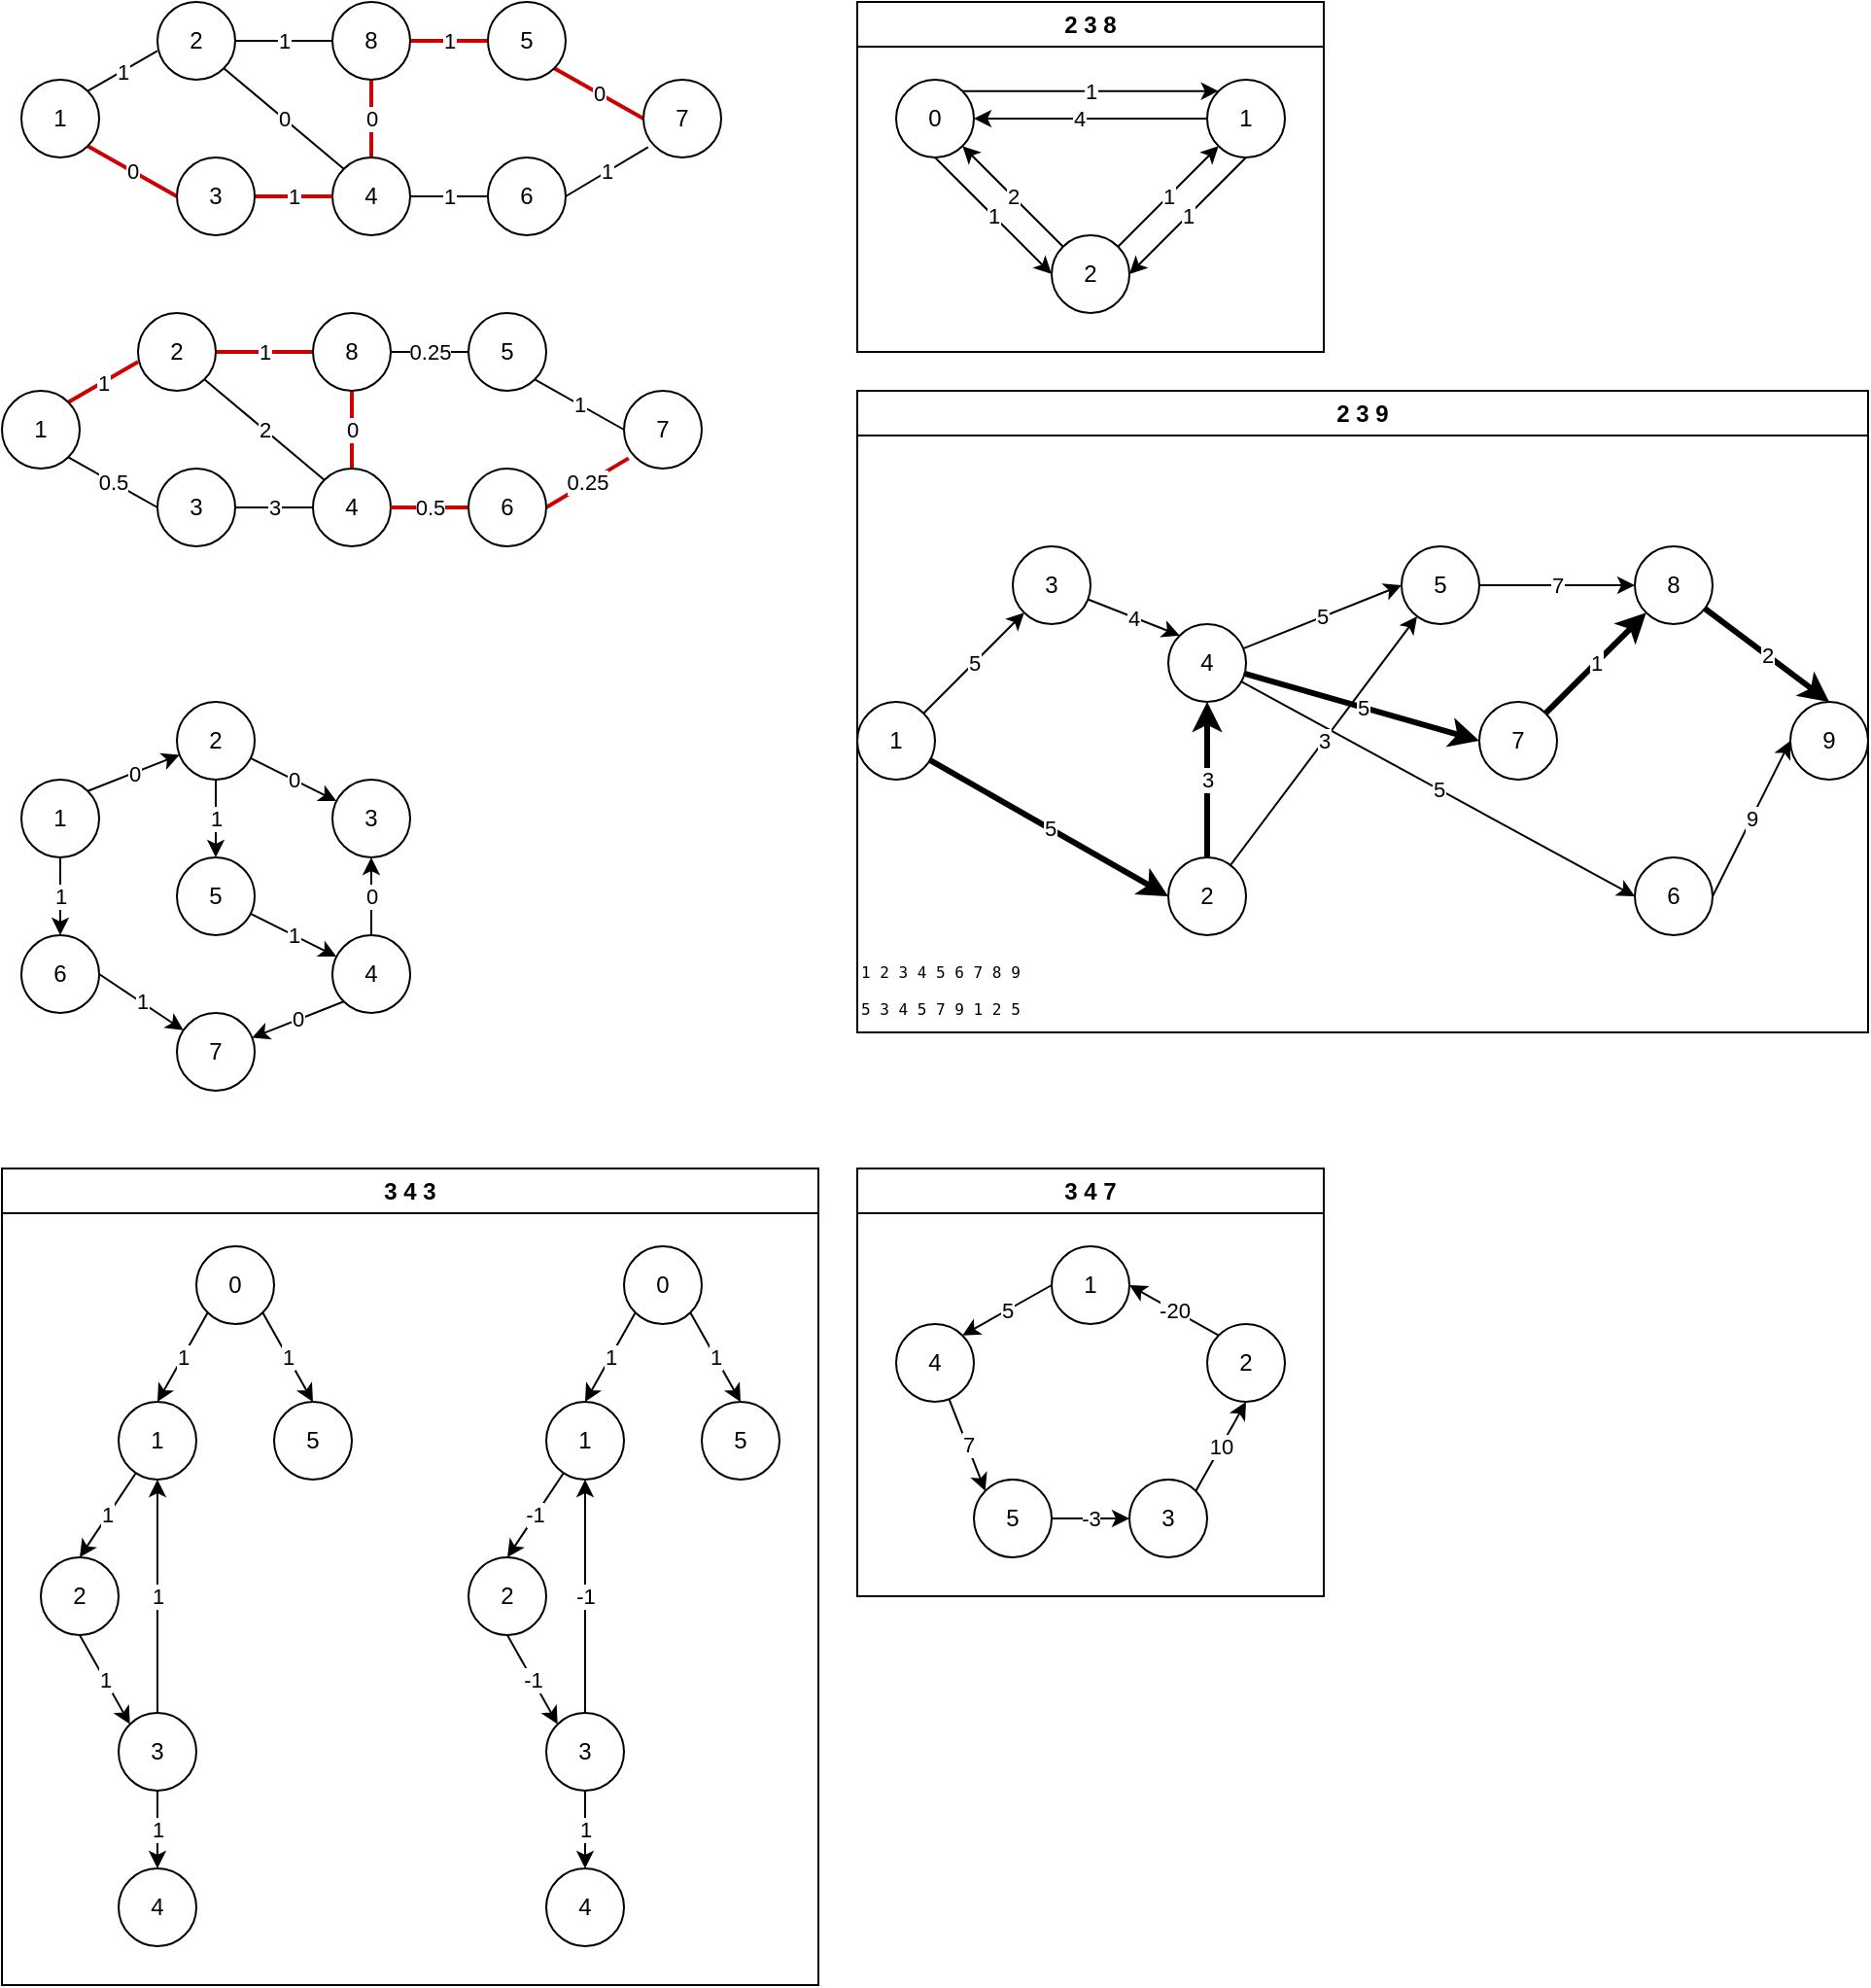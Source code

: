 <mxfile>
    <diagram id="drbIgHTVdVKKLY-fUN3F" name="Page-1">
        <mxGraphModel dx="816" dy="553" grid="1" gridSize="10" guides="1" tooltips="1" connect="1" arrows="1" fold="1" page="1" pageScale="1" pageWidth="850" pageHeight="1100" math="0" shadow="0">
            <root>
                <mxCell id="0"/>
                <mxCell id="1" parent="0"/>
                <mxCell id="90" value="1" style="edgeStyle=none;html=1;exitX=1;exitY=0;exitDx=0;exitDy=0;entryX=0;entryY=0.629;entryDx=0;entryDy=0;entryPerimeter=0;endArrow=none;endFill=0;" parent="1" source="82" target="83" edge="1">
                    <mxGeometry relative="1" as="geometry"/>
                </mxCell>
                <mxCell id="94" value="0" style="edgeStyle=none;html=1;exitX=1;exitY=1;exitDx=0;exitDy=0;entryX=0;entryY=0.5;entryDx=0;entryDy=0;endArrow=none;endFill=0;strokeColor=#CC0000;strokeWidth=2;" parent="1" source="82" target="89" edge="1">
                    <mxGeometry relative="1" as="geometry"/>
                </mxCell>
                <mxCell id="82" value="1" style="ellipse;whiteSpace=wrap;html=1;aspect=fixed;" parent="1" vertex="1">
                    <mxGeometry x="50" y="80" width="40" height="40" as="geometry"/>
                </mxCell>
                <mxCell id="91" value="1" style="edgeStyle=none;html=1;entryX=0;entryY=0.5;entryDx=0;entryDy=0;endArrow=none;endFill=0;" parent="1" source="83" target="84" edge="1">
                    <mxGeometry relative="1" as="geometry"/>
                </mxCell>
                <mxCell id="98" value="0" style="edgeStyle=none;html=1;exitX=1;exitY=1;exitDx=0;exitDy=0;entryX=0;entryY=0;entryDx=0;entryDy=0;endArrow=none;endFill=0;" parent="1" source="83" target="85" edge="1">
                    <mxGeometry relative="1" as="geometry"/>
                </mxCell>
                <mxCell id="83" value="2" style="ellipse;whiteSpace=wrap;html=1;aspect=fixed;" parent="1" vertex="1">
                    <mxGeometry x="120" y="40" width="40" height="40" as="geometry"/>
                </mxCell>
                <mxCell id="92" value="1" style="edgeStyle=none;html=1;entryX=0;entryY=0.5;entryDx=0;entryDy=0;endArrow=none;endFill=0;strokeColor=#CC0000;strokeWidth=2;" parent="1" source="84" target="86" edge="1">
                    <mxGeometry relative="1" as="geometry"/>
                </mxCell>
                <mxCell id="99" value="0" style="edgeStyle=none;html=1;exitX=0.5;exitY=1;exitDx=0;exitDy=0;entryX=0.5;entryY=0;entryDx=0;entryDy=0;endArrow=none;endFill=0;strokeColor=#CC0000;strokeWidth=2;" parent="1" source="84" target="85" edge="1">
                    <mxGeometry relative="1" as="geometry">
                        <Array as="points">
                            <mxPoint x="230" y="100"/>
                        </Array>
                        <mxPoint as="offset"/>
                    </mxGeometry>
                </mxCell>
                <mxCell id="84" value="8" style="ellipse;whiteSpace=wrap;html=1;aspect=fixed;" parent="1" vertex="1">
                    <mxGeometry x="210" y="40" width="40" height="40" as="geometry"/>
                </mxCell>
                <mxCell id="96" value="1" style="edgeStyle=none;html=1;exitX=1;exitY=0.5;exitDx=0;exitDy=0;entryX=0;entryY=0.5;entryDx=0;entryDy=0;endArrow=none;endFill=0;" parent="1" source="85" target="87" edge="1">
                    <mxGeometry relative="1" as="geometry"/>
                </mxCell>
                <mxCell id="85" value="4" style="ellipse;whiteSpace=wrap;html=1;aspect=fixed;" parent="1" vertex="1">
                    <mxGeometry x="210" y="120" width="40" height="40" as="geometry"/>
                </mxCell>
                <mxCell id="93" value="0" style="edgeStyle=none;html=1;exitX=1;exitY=1;exitDx=0;exitDy=0;entryX=0;entryY=0.5;entryDx=0;entryDy=0;endArrow=none;endFill=0;strokeColor=#CC0000;strokeWidth=2;" parent="1" source="86" target="88" edge="1">
                    <mxGeometry relative="1" as="geometry"/>
                </mxCell>
                <mxCell id="86" value="5" style="ellipse;whiteSpace=wrap;html=1;aspect=fixed;" parent="1" vertex="1">
                    <mxGeometry x="290" y="40" width="40" height="40" as="geometry"/>
                </mxCell>
                <mxCell id="97" value="1" style="edgeStyle=none;html=1;exitX=1;exitY=0.5;exitDx=0;exitDy=0;entryX=0.06;entryY=0.867;entryDx=0;entryDy=0;entryPerimeter=0;endArrow=none;endFill=0;" parent="1" source="87" target="88" edge="1">
                    <mxGeometry relative="1" as="geometry"/>
                </mxCell>
                <mxCell id="87" value="6" style="ellipse;whiteSpace=wrap;html=1;aspect=fixed;" parent="1" vertex="1">
                    <mxGeometry x="290" y="120" width="40" height="40" as="geometry"/>
                </mxCell>
                <mxCell id="88" value="7" style="ellipse;whiteSpace=wrap;html=1;aspect=fixed;" parent="1" vertex="1">
                    <mxGeometry x="370" y="80" width="40" height="40" as="geometry"/>
                </mxCell>
                <mxCell id="95" value="1" style="edgeStyle=none;html=1;exitX=1;exitY=0.5;exitDx=0;exitDy=0;entryX=0;entryY=0.5;entryDx=0;entryDy=0;endArrow=none;endFill=0;strokeColor=#CC0000;strokeWidth=2;" parent="1" source="89" target="85" edge="1">
                    <mxGeometry relative="1" as="geometry"/>
                </mxCell>
                <mxCell id="89" value="3" style="ellipse;whiteSpace=wrap;html=1;aspect=fixed;" parent="1" vertex="1">
                    <mxGeometry x="130" y="120" width="40" height="40" as="geometry"/>
                </mxCell>
                <mxCell id="102" value="1" style="edgeStyle=none;html=1;exitX=1;exitY=0;exitDx=0;exitDy=0;entryX=0;entryY=0.629;entryDx=0;entryDy=0;entryPerimeter=0;endArrow=none;endFill=0;strokeWidth=2;strokeColor=#CC0000;" parent="1" source="104" target="107" edge="1">
                    <mxGeometry relative="1" as="geometry"/>
                </mxCell>
                <mxCell id="103" value="0.5" style="edgeStyle=none;html=1;exitX=1;exitY=1;exitDx=0;exitDy=0;entryX=0;entryY=0.5;entryDx=0;entryDy=0;endArrow=none;endFill=0;" parent="1" source="104" target="119" edge="1">
                    <mxGeometry relative="1" as="geometry"/>
                </mxCell>
                <mxCell id="104" value="1" style="ellipse;whiteSpace=wrap;html=1;aspect=fixed;" parent="1" vertex="1">
                    <mxGeometry x="40" y="240" width="40" height="40" as="geometry"/>
                </mxCell>
                <mxCell id="105" value="1" style="edgeStyle=none;html=1;entryX=0;entryY=0.5;entryDx=0;entryDy=0;endArrow=none;endFill=0;strokeWidth=2;strokeColor=#CC0000;" parent="1" source="107" target="110" edge="1">
                    <mxGeometry relative="1" as="geometry"/>
                </mxCell>
                <mxCell id="106" value="2" style="edgeStyle=none;html=1;exitX=1;exitY=1;exitDx=0;exitDy=0;entryX=0;entryY=0;entryDx=0;entryDy=0;endArrow=none;endFill=0;strokeWidth=1;strokeColor=#000000;" parent="1" source="107" target="112" edge="1">
                    <mxGeometry relative="1" as="geometry"/>
                </mxCell>
                <mxCell id="107" value="2" style="ellipse;whiteSpace=wrap;html=1;aspect=fixed;" parent="1" vertex="1">
                    <mxGeometry x="110" y="200" width="40" height="40" as="geometry"/>
                </mxCell>
                <mxCell id="108" value="0.25" style="edgeStyle=none;html=1;entryX=0;entryY=0.5;entryDx=0;entryDy=0;endArrow=none;endFill=0;" parent="1" source="110" target="114" edge="1">
                    <mxGeometry relative="1" as="geometry"/>
                </mxCell>
                <mxCell id="109" value="0" style="edgeStyle=none;html=1;exitX=0.5;exitY=1;exitDx=0;exitDy=0;entryX=0.5;entryY=0;entryDx=0;entryDy=0;endArrow=none;endFill=0;strokeWidth=2;strokeColor=#CC0000;" parent="1" source="110" target="112" edge="1">
                    <mxGeometry relative="1" as="geometry">
                        <Array as="points">
                            <mxPoint x="220" y="260"/>
                        </Array>
                    </mxGeometry>
                </mxCell>
                <mxCell id="110" value="8" style="ellipse;whiteSpace=wrap;html=1;aspect=fixed;" parent="1" vertex="1">
                    <mxGeometry x="200" y="200" width="40" height="40" as="geometry"/>
                </mxCell>
                <mxCell id="111" value="1" style="edgeStyle=none;html=1;exitX=1;exitY=0.5;exitDx=0;exitDy=0;entryX=0;entryY=0.5;entryDx=0;entryDy=0;endArrow=none;endFill=0;" parent="1" source="112" target="116" edge="1">
                    <mxGeometry relative="1" as="geometry"/>
                </mxCell>
                <mxCell id="112" value="4" style="ellipse;whiteSpace=wrap;html=1;aspect=fixed;" parent="1" vertex="1">
                    <mxGeometry x="200" y="280" width="40" height="40" as="geometry"/>
                </mxCell>
                <mxCell id="113" value="1" style="edgeStyle=none;html=1;exitX=1;exitY=1;exitDx=0;exitDy=0;entryX=0;entryY=0.5;entryDx=0;entryDy=0;endArrow=none;endFill=0;" parent="1" source="114" target="117" edge="1">
                    <mxGeometry relative="1" as="geometry"/>
                </mxCell>
                <mxCell id="114" value="5" style="ellipse;whiteSpace=wrap;html=1;aspect=fixed;" parent="1" vertex="1">
                    <mxGeometry x="280" y="200" width="40" height="40" as="geometry"/>
                </mxCell>
                <mxCell id="115" value="0.25" style="edgeStyle=none;html=1;exitX=1;exitY=0.5;exitDx=0;exitDy=0;entryX=0.06;entryY=0.867;entryDx=0;entryDy=0;entryPerimeter=0;endArrow=none;endFill=0;strokeWidth=2;strokeColor=#CC0000;" parent="1" source="116" target="117" edge="1">
                    <mxGeometry relative="1" as="geometry"/>
                </mxCell>
                <mxCell id="120" value="0.5" style="edgeStyle=none;html=1;endArrow=none;endFill=0;strokeColor=#CC0000;strokeWidth=2;" parent="1" source="116" target="112" edge="1">
                    <mxGeometry relative="1" as="geometry"/>
                </mxCell>
                <mxCell id="116" value="6" style="ellipse;whiteSpace=wrap;html=1;aspect=fixed;" parent="1" vertex="1">
                    <mxGeometry x="280" y="280" width="40" height="40" as="geometry"/>
                </mxCell>
                <mxCell id="117" value="7" style="ellipse;whiteSpace=wrap;html=1;aspect=fixed;" parent="1" vertex="1">
                    <mxGeometry x="360" y="240" width="40" height="40" as="geometry"/>
                </mxCell>
                <mxCell id="118" value="3" style="edgeStyle=none;html=1;exitX=1;exitY=0.5;exitDx=0;exitDy=0;entryX=0;entryY=0.5;entryDx=0;entryDy=0;endArrow=none;endFill=0;" parent="1" source="119" target="112" edge="1">
                    <mxGeometry relative="1" as="geometry"/>
                </mxCell>
                <mxCell id="119" value="3" style="ellipse;whiteSpace=wrap;html=1;aspect=fixed;" parent="1" vertex="1">
                    <mxGeometry x="120" y="280" width="40" height="40" as="geometry"/>
                </mxCell>
                <mxCell id="128" value="0" style="edgeStyle=none;html=1;exitX=1;exitY=0;exitDx=0;exitDy=0;" parent="1" source="121" target="123" edge="1">
                    <mxGeometry relative="1" as="geometry"/>
                </mxCell>
                <mxCell id="134" value="1" style="edgeStyle=none;html=1;exitX=0.5;exitY=1;exitDx=0;exitDy=0;" parent="1" source="121" target="125" edge="1">
                    <mxGeometry relative="1" as="geometry"/>
                </mxCell>
                <mxCell id="121" value="1" style="ellipse;whiteSpace=wrap;html=1;aspect=fixed;" parent="1" vertex="1">
                    <mxGeometry x="50" y="440" width="40" height="40" as="geometry"/>
                </mxCell>
                <mxCell id="132" value="0" style="edgeStyle=none;html=1;exitX=0.5;exitY=0;exitDx=0;exitDy=0;entryX=0.5;entryY=1;entryDx=0;entryDy=0;" parent="1" source="122" target="127" edge="1">
                    <mxGeometry relative="1" as="geometry"/>
                </mxCell>
                <mxCell id="133" value="0" style="edgeStyle=none;html=1;exitX=0;exitY=1;exitDx=0;exitDy=0;" parent="1" source="122" target="126" edge="1">
                    <mxGeometry relative="1" as="geometry">
                        <Array as="points"/>
                    </mxGeometry>
                </mxCell>
                <mxCell id="122" value="4" style="ellipse;whiteSpace=wrap;html=1;aspect=fixed;" parent="1" vertex="1">
                    <mxGeometry x="210" y="520" width="40" height="40" as="geometry"/>
                </mxCell>
                <mxCell id="129" value="1" style="edgeStyle=none;html=1;" parent="1" source="123" target="124" edge="1">
                    <mxGeometry relative="1" as="geometry"/>
                </mxCell>
                <mxCell id="130" value="0" style="edgeStyle=none;html=1;" parent="1" source="123" target="127" edge="1">
                    <mxGeometry relative="1" as="geometry"/>
                </mxCell>
                <mxCell id="123" value="2" style="ellipse;whiteSpace=wrap;html=1;aspect=fixed;" parent="1" vertex="1">
                    <mxGeometry x="130" y="400" width="40" height="40" as="geometry"/>
                </mxCell>
                <mxCell id="131" value="1" style="edgeStyle=none;html=1;" parent="1" source="124" target="122" edge="1">
                    <mxGeometry relative="1" as="geometry"/>
                </mxCell>
                <mxCell id="124" value="5" style="ellipse;whiteSpace=wrap;html=1;aspect=fixed;" parent="1" vertex="1">
                    <mxGeometry x="130" y="480" width="40" height="40" as="geometry"/>
                </mxCell>
                <mxCell id="135" value="1" style="edgeStyle=none;html=1;exitX=1;exitY=0.5;exitDx=0;exitDy=0;" parent="1" source="125" target="126" edge="1">
                    <mxGeometry relative="1" as="geometry"/>
                </mxCell>
                <mxCell id="125" value="6" style="ellipse;whiteSpace=wrap;html=1;aspect=fixed;" parent="1" vertex="1">
                    <mxGeometry x="50" y="520" width="40" height="40" as="geometry"/>
                </mxCell>
                <mxCell id="126" value="7" style="ellipse;whiteSpace=wrap;html=1;aspect=fixed;" parent="1" vertex="1">
                    <mxGeometry x="130" y="560" width="40" height="40" as="geometry"/>
                </mxCell>
                <mxCell id="127" value="3" style="ellipse;whiteSpace=wrap;html=1;aspect=fixed;" parent="1" vertex="1">
                    <mxGeometry x="210" y="440" width="40" height="40" as="geometry"/>
                </mxCell>
                <mxCell id="136" value="2 3 8" style="swimlane;whiteSpace=wrap;html=1;" parent="1" vertex="1">
                    <mxGeometry x="480" y="40" width="240" height="180" as="geometry"/>
                </mxCell>
                <mxCell id="144" value="1" style="edgeStyle=none;html=1;exitX=1;exitY=0;exitDx=0;exitDy=0;entryX=0;entryY=0;entryDx=0;entryDy=0;" parent="136" source="137" target="143" edge="1">
                    <mxGeometry relative="1" as="geometry"/>
                </mxCell>
                <mxCell id="145" value="1" style="edgeStyle=none;html=1;exitX=0.5;exitY=1;exitDx=0;exitDy=0;entryX=0;entryY=0.5;entryDx=0;entryDy=0;" parent="136" source="137" target="142" edge="1">
                    <mxGeometry relative="1" as="geometry"/>
                </mxCell>
                <mxCell id="137" value="0" style="ellipse;whiteSpace=wrap;html=1;aspect=fixed;" parent="136" vertex="1">
                    <mxGeometry x="20" y="40" width="40" height="40" as="geometry"/>
                </mxCell>
                <mxCell id="146" style="edgeStyle=none;html=1;entryX=1;entryY=0.5;entryDx=0;entryDy=0;" parent="136" source="143" target="137" edge="1">
                    <mxGeometry relative="1" as="geometry"/>
                </mxCell>
                <mxCell id="147" value="4" style="edgeLabel;html=1;align=center;verticalAlign=middle;resizable=0;points=[];" parent="146" vertex="1" connectable="0">
                    <mxGeometry x="0.106" relative="1" as="geometry">
                        <mxPoint as="offset"/>
                    </mxGeometry>
                </mxCell>
                <mxCell id="148" value="1" style="edgeStyle=none;html=1;exitX=0.5;exitY=1;exitDx=0;exitDy=0;entryX=1;entryY=0.5;entryDx=0;entryDy=0;" parent="136" source="143" target="142" edge="1">
                    <mxGeometry relative="1" as="geometry"/>
                </mxCell>
                <mxCell id="143" value="1" style="ellipse;whiteSpace=wrap;html=1;aspect=fixed;" parent="136" vertex="1">
                    <mxGeometry x="180" y="40" width="40" height="40" as="geometry"/>
                </mxCell>
                <mxCell id="149" value="2" style="edgeStyle=none;html=1;exitX=0;exitY=0;exitDx=0;exitDy=0;entryX=1;entryY=1;entryDx=0;entryDy=0;" parent="136" source="142" target="137" edge="1">
                    <mxGeometry relative="1" as="geometry"/>
                </mxCell>
                <mxCell id="150" value="1" style="edgeStyle=none;html=1;exitX=1;exitY=0;exitDx=0;exitDy=0;" parent="136" source="142" target="143" edge="1">
                    <mxGeometry relative="1" as="geometry"/>
                </mxCell>
                <mxCell id="142" value="2" style="ellipse;whiteSpace=wrap;html=1;aspect=fixed;" parent="136" vertex="1">
                    <mxGeometry x="100" y="120" width="40" height="40" as="geometry"/>
                </mxCell>
                <mxCell id="151" value="2 3 9" style="swimlane;whiteSpace=wrap;html=1;" parent="1" vertex="1">
                    <mxGeometry x="480" y="240" width="520" height="330" as="geometry"/>
                </mxCell>
                <mxCell id="176" value="5" style="edgeStyle=none;html=1;" parent="151" source="162" target="168" edge="1">
                    <mxGeometry relative="1" as="geometry"/>
                </mxCell>
                <mxCell id="177" value="5" style="edgeStyle=none;html=1;entryX=0;entryY=0.5;entryDx=0;entryDy=0;strokeWidth=3;" parent="151" source="162" target="167" edge="1">
                    <mxGeometry relative="1" as="geometry"/>
                </mxCell>
                <mxCell id="162" value="1" style="ellipse;whiteSpace=wrap;html=1;aspect=fixed;" parent="151" vertex="1">
                    <mxGeometry y="160" width="40" height="40" as="geometry"/>
                </mxCell>
                <mxCell id="187" value="2" style="edgeStyle=none;html=1;entryX=0.5;entryY=0;entryDx=0;entryDy=0;strokeWidth=3;" parent="151" source="174" target="175" edge="1">
                    <mxGeometry relative="1" as="geometry"/>
                </mxCell>
                <mxCell id="174" value="8" style="ellipse;whiteSpace=wrap;html=1;aspect=fixed;" parent="151" vertex="1">
                    <mxGeometry x="400" y="80" width="40" height="40" as="geometry"/>
                </mxCell>
                <mxCell id="185" value="1" style="edgeStyle=none;html=1;entryX=0;entryY=1;entryDx=0;entryDy=0;strokeWidth=3;" parent="151" source="173" target="174" edge="1">
                    <mxGeometry relative="1" as="geometry"/>
                </mxCell>
                <mxCell id="173" value="7" style="ellipse;whiteSpace=wrap;html=1;aspect=fixed;" parent="151" vertex="1">
                    <mxGeometry x="320" y="160" width="40" height="40" as="geometry"/>
                </mxCell>
                <mxCell id="183" value="9" style="edgeStyle=none;html=1;entryX=0;entryY=0.5;entryDx=0;entryDy=0;exitX=1;exitY=0.5;exitDx=0;exitDy=0;" parent="151" source="172" target="175" edge="1">
                    <mxGeometry relative="1" as="geometry"/>
                </mxCell>
                <mxCell id="172" value="6" style="ellipse;whiteSpace=wrap;html=1;aspect=fixed;" parent="151" vertex="1">
                    <mxGeometry x="400" y="240" width="40" height="40" as="geometry"/>
                </mxCell>
                <mxCell id="186" value="7" style="edgeStyle=none;html=1;entryX=0;entryY=0.5;entryDx=0;entryDy=0;" parent="151" source="171" target="174" edge="1">
                    <mxGeometry relative="1" as="geometry"/>
                </mxCell>
                <mxCell id="171" value="5" style="ellipse;whiteSpace=wrap;html=1;aspect=fixed;" parent="151" vertex="1">
                    <mxGeometry x="280" y="80" width="40" height="40" as="geometry"/>
                </mxCell>
                <mxCell id="181" value="5" style="edgeStyle=none;html=1;entryX=0;entryY=0.5;entryDx=0;entryDy=0;" parent="151" source="169" target="171" edge="1">
                    <mxGeometry relative="1" as="geometry">
                        <mxPoint x="210" y="70" as="targetPoint"/>
                    </mxGeometry>
                </mxCell>
                <mxCell id="182" value="5" style="edgeStyle=none;html=1;entryX=0;entryY=0.5;entryDx=0;entryDy=0;" parent="151" source="169" target="172" edge="1">
                    <mxGeometry relative="1" as="geometry"/>
                </mxCell>
                <mxCell id="184" value="5" style="edgeStyle=none;html=1;entryX=0;entryY=0.5;entryDx=0;entryDy=0;strokeWidth=3;" parent="151" source="169" target="173" edge="1">
                    <mxGeometry relative="1" as="geometry"/>
                </mxCell>
                <mxCell id="169" value="4" style="ellipse;whiteSpace=wrap;html=1;aspect=fixed;" parent="151" vertex="1">
                    <mxGeometry x="160" y="120" width="40" height="40" as="geometry"/>
                </mxCell>
                <mxCell id="179" value="4" style="edgeStyle=none;html=1;entryX=0;entryY=0;entryDx=0;entryDy=0;" parent="151" source="168" target="169" edge="1">
                    <mxGeometry relative="1" as="geometry">
                        <mxPoint x="100" y="120" as="targetPoint"/>
                    </mxGeometry>
                </mxCell>
                <mxCell id="168" value="3" style="ellipse;whiteSpace=wrap;html=1;aspect=fixed;" parent="151" vertex="1">
                    <mxGeometry x="80" y="80" width="40" height="40" as="geometry"/>
                </mxCell>
                <mxCell id="178" value="3" style="edgeStyle=none;html=1;entryX=0.5;entryY=1;entryDx=0;entryDy=0;strokeWidth=3;" parent="151" source="167" target="169" edge="1">
                    <mxGeometry relative="1" as="geometry"/>
                </mxCell>
                <mxCell id="180" value="3" style="edgeStyle=none;html=1;" parent="151" source="167" target="171" edge="1">
                    <mxGeometry relative="1" as="geometry"/>
                </mxCell>
                <mxCell id="167" value="2" style="ellipse;whiteSpace=wrap;html=1;aspect=fixed;" parent="151" vertex="1">
                    <mxGeometry x="160" y="240" width="40" height="40" as="geometry"/>
                </mxCell>
                <mxCell id="175" value="9" style="ellipse;whiteSpace=wrap;html=1;aspect=fixed;" parent="151" vertex="1">
                    <mxGeometry x="480" y="160" width="40" height="40" as="geometry"/>
                </mxCell>
                <mxCell id="188" value="&lt;div style=&quot;background-color: rgb(255, 255, 255); font-family: &amp;quot;Droid Sans Mono&amp;quot;, &amp;quot;monospace&amp;quot;, monospace; font-size: 8px; line-height: 19px;&quot;&gt;&lt;span style=&quot;font-size: 8px;&quot;&gt;1 2 3 4 5 6 7 8 9&lt;/span&gt;&lt;/div&gt;&lt;div style=&quot;background-color: rgb(255, 255, 255); font-family: &amp;quot;Droid Sans Mono&amp;quot;, &amp;quot;monospace&amp;quot;, monospace; font-size: 8px; line-height: 19px;&quot;&gt;&lt;span style=&quot;font-size: 8px;&quot;&gt;5 3 4 5 7 9 1 2 5&lt;/span&gt;&lt;/div&gt;" style="text;html=1;align=left;verticalAlign=bottom;resizable=0;points=[];autosize=1;strokeColor=none;fillColor=none;fontSize=8;fontColor=#000000;" parent="151" vertex="1">
                    <mxGeometry y="280" width="110" height="50" as="geometry"/>
                </mxCell>
                <mxCell id="189" value="3 4 3" style="swimlane;whiteSpace=wrap;html=1;startSize=23;" parent="1" vertex="1">
                    <mxGeometry x="40" y="640" width="420" height="420" as="geometry"/>
                </mxCell>
                <mxCell id="197" value="1" style="edgeStyle=none;html=1;entryX=0.5;entryY=0;entryDx=0;entryDy=0;" parent="189" source="190" target="193" edge="1">
                    <mxGeometry relative="1" as="geometry"/>
                </mxCell>
                <mxCell id="190" value="1" style="ellipse;whiteSpace=wrap;html=1;aspect=fixed;" parent="189" vertex="1">
                    <mxGeometry x="60" y="120" width="40" height="40" as="geometry"/>
                </mxCell>
                <mxCell id="200" value="1" style="edgeStyle=none;html=1;entryX=0.5;entryY=1;entryDx=0;entryDy=0;" parent="189" source="195" target="190" edge="1">
                    <mxGeometry relative="1" as="geometry"/>
                </mxCell>
                <mxCell id="201" value="1" style="edgeStyle=none;html=1;exitX=0.5;exitY=1;exitDx=0;exitDy=0;entryX=0.5;entryY=0;entryDx=0;entryDy=0;" parent="189" source="195" target="191" edge="1">
                    <mxGeometry relative="1" as="geometry"/>
                </mxCell>
                <mxCell id="195" value="3" style="ellipse;whiteSpace=wrap;html=1;aspect=fixed;" parent="189" vertex="1">
                    <mxGeometry x="60" y="280" width="40" height="40" as="geometry"/>
                </mxCell>
                <mxCell id="196" value="1" style="edgeStyle=none;html=1;exitX=0;exitY=1;exitDx=0;exitDy=0;entryX=0.5;entryY=0;entryDx=0;entryDy=0;" parent="189" source="194" target="190" edge="1">
                    <mxGeometry relative="1" as="geometry"/>
                </mxCell>
                <mxCell id="198" value="1" style="edgeStyle=none;html=1;exitX=1;exitY=1;exitDx=0;exitDy=0;entryX=0.5;entryY=0;entryDx=0;entryDy=0;" parent="189" source="194" target="192" edge="1">
                    <mxGeometry relative="1" as="geometry"/>
                </mxCell>
                <mxCell id="194" value="0" style="ellipse;whiteSpace=wrap;html=1;aspect=fixed;" parent="189" vertex="1">
                    <mxGeometry x="100" y="40" width="40" height="40" as="geometry"/>
                </mxCell>
                <mxCell id="199" value="1" style="edgeStyle=none;html=1;exitX=0.5;exitY=1;exitDx=0;exitDy=0;entryX=0;entryY=0;entryDx=0;entryDy=0;" parent="189" source="193" target="195" edge="1">
                    <mxGeometry relative="1" as="geometry"/>
                </mxCell>
                <mxCell id="193" value="2" style="ellipse;whiteSpace=wrap;html=1;aspect=fixed;" parent="189" vertex="1">
                    <mxGeometry x="20" y="200" width="40" height="40" as="geometry"/>
                </mxCell>
                <mxCell id="192" value="5" style="ellipse;whiteSpace=wrap;html=1;aspect=fixed;" parent="189" vertex="1">
                    <mxGeometry x="140" y="120" width="40" height="40" as="geometry"/>
                </mxCell>
                <mxCell id="191" value="4" style="ellipse;whiteSpace=wrap;html=1;aspect=fixed;" parent="189" vertex="1">
                    <mxGeometry x="60" y="360" width="40" height="40" as="geometry"/>
                </mxCell>
                <mxCell id="203" value="1" style="ellipse;whiteSpace=wrap;html=1;aspect=fixed;" parent="189" vertex="1">
                    <mxGeometry x="280" y="120" width="40" height="40" as="geometry"/>
                </mxCell>
                <mxCell id="204" value="-1" style="edgeStyle=none;html=1;entryX=0.5;entryY=1;entryDx=0;entryDy=0;" parent="189" source="206" target="203" edge="1">
                    <mxGeometry relative="1" as="geometry"/>
                </mxCell>
                <mxCell id="206" value="3" style="ellipse;whiteSpace=wrap;html=1;aspect=fixed;" parent="189" vertex="1">
                    <mxGeometry x="280" y="280" width="40" height="40" as="geometry"/>
                </mxCell>
                <mxCell id="207" value="1" style="edgeStyle=none;html=1;exitX=0;exitY=1;exitDx=0;exitDy=0;entryX=0.5;entryY=0;entryDx=0;entryDy=0;" parent="189" source="209" target="203" edge="1">
                    <mxGeometry relative="1" as="geometry"/>
                </mxCell>
                <mxCell id="209" value="0" style="ellipse;whiteSpace=wrap;html=1;aspect=fixed;" parent="189" vertex="1">
                    <mxGeometry x="320" y="40" width="40" height="40" as="geometry"/>
                </mxCell>
                <mxCell id="210" value="-1" style="edgeStyle=none;html=1;exitX=0.5;exitY=1;exitDx=0;exitDy=0;entryX=0;entryY=0;entryDx=0;entryDy=0;" parent="189" source="211" target="206" edge="1">
                    <mxGeometry relative="1" as="geometry"/>
                </mxCell>
                <mxCell id="211" value="2" style="ellipse;whiteSpace=wrap;html=1;aspect=fixed;" parent="189" vertex="1">
                    <mxGeometry x="240" y="200" width="40" height="40" as="geometry"/>
                </mxCell>
                <mxCell id="202" value="-1" style="edgeStyle=none;html=1;entryX=0.5;entryY=0;entryDx=0;entryDy=0;" parent="189" source="203" target="211" edge="1">
                    <mxGeometry relative="1" as="geometry"/>
                </mxCell>
                <mxCell id="212" value="5" style="ellipse;whiteSpace=wrap;html=1;aspect=fixed;" parent="189" vertex="1">
                    <mxGeometry x="360" y="120" width="40" height="40" as="geometry"/>
                </mxCell>
                <mxCell id="208" value="1" style="edgeStyle=none;html=1;exitX=1;exitY=1;exitDx=0;exitDy=0;entryX=0.5;entryY=0;entryDx=0;entryDy=0;" parent="189" source="209" target="212" edge="1">
                    <mxGeometry relative="1" as="geometry"/>
                </mxCell>
                <mxCell id="213" value="4" style="ellipse;whiteSpace=wrap;html=1;aspect=fixed;" parent="189" vertex="1">
                    <mxGeometry x="280" y="360" width="40" height="40" as="geometry"/>
                </mxCell>
                <mxCell id="205" value="1" style="edgeStyle=none;html=1;exitX=0.5;exitY=1;exitDx=0;exitDy=0;entryX=0.5;entryY=0;entryDx=0;entryDy=0;" parent="189" source="206" target="213" edge="1">
                    <mxGeometry relative="1" as="geometry"/>
                </mxCell>
                <mxCell id="214" value="3 4 7" style="swimlane;whiteSpace=wrap;html=1;" vertex="1" parent="1">
                    <mxGeometry x="480" y="640" width="240" height="220" as="geometry"/>
                </mxCell>
                <mxCell id="221" value="5" style="edgeStyle=none;html=1;exitX=0;exitY=0.5;exitDx=0;exitDy=0;entryX=1;entryY=0;entryDx=0;entryDy=0;" edge="1" parent="214" source="215" target="217">
                    <mxGeometry relative="1" as="geometry"/>
                </mxCell>
                <mxCell id="215" value="1" style="ellipse;whiteSpace=wrap;html=1;aspect=fixed;" vertex="1" parent="214">
                    <mxGeometry x="100" y="40" width="40" height="40" as="geometry"/>
                </mxCell>
                <mxCell id="223" value="10" style="edgeStyle=none;html=1;exitX=1;exitY=0;exitDx=0;exitDy=0;entryX=0.5;entryY=1;entryDx=0;entryDy=0;" edge="1" parent="214" source="219" target="216">
                    <mxGeometry relative="1" as="geometry"/>
                </mxCell>
                <mxCell id="219" value="3" style="ellipse;whiteSpace=wrap;html=1;aspect=fixed;" vertex="1" parent="214">
                    <mxGeometry x="140" y="160" width="40" height="40" as="geometry"/>
                </mxCell>
                <mxCell id="225" value="-3" style="edgeStyle=none;html=1;exitX=1;exitY=0.5;exitDx=0;exitDy=0;entryX=0;entryY=0.5;entryDx=0;entryDy=0;" edge="1" parent="214" source="218" target="219">
                    <mxGeometry relative="1" as="geometry"/>
                </mxCell>
                <mxCell id="218" value="5" style="ellipse;whiteSpace=wrap;html=1;aspect=fixed;" vertex="1" parent="214">
                    <mxGeometry x="60" y="160" width="40" height="40" as="geometry"/>
                </mxCell>
                <mxCell id="226" value="7" style="edgeStyle=none;html=1;entryX=0;entryY=0;entryDx=0;entryDy=0;" edge="1" parent="214" source="217" target="218">
                    <mxGeometry relative="1" as="geometry"/>
                </mxCell>
                <mxCell id="217" value="4" style="ellipse;whiteSpace=wrap;html=1;aspect=fixed;" vertex="1" parent="214">
                    <mxGeometry x="20" y="80" width="40" height="40" as="geometry"/>
                </mxCell>
                <mxCell id="222" value="-20" style="edgeStyle=none;html=1;entryX=1;entryY=0.5;entryDx=0;entryDy=0;exitX=0;exitY=0;exitDx=0;exitDy=0;" edge="1" parent="214" source="216" target="215">
                    <mxGeometry relative="1" as="geometry"/>
                </mxCell>
                <mxCell id="216" value="2" style="ellipse;whiteSpace=wrap;html=1;aspect=fixed;" vertex="1" parent="214">
                    <mxGeometry x="180" y="80" width="40" height="40" as="geometry"/>
                </mxCell>
            </root>
        </mxGraphModel>
    </diagram>
</mxfile>